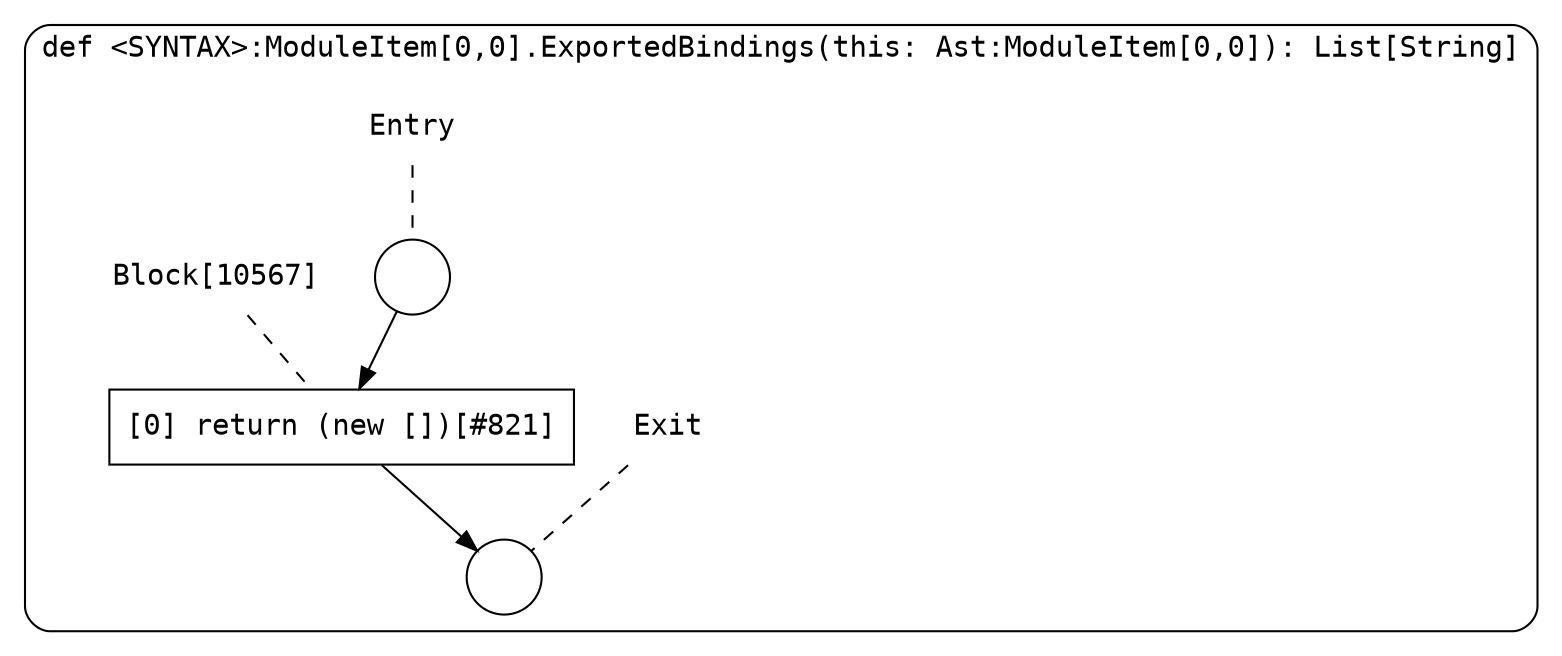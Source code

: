 digraph {
  graph [fontname = "Consolas"]
  node [fontname = "Consolas"]
  edge [fontname = "Consolas"]
  subgraph cluster1923 {
    label = "def <SYNTAX>:ModuleItem[0,0].ExportedBindings(this: Ast:ModuleItem[0,0]): List[String]"
    style = rounded
    cluster1923_entry_name [shape=none, label=<<font color="black">Entry</font>>]
    cluster1923_entry_name -> cluster1923_entry [arrowhead=none, color="black", style=dashed]
    cluster1923_entry [shape=circle label=" " color="black" fillcolor="white" style=filled]
    cluster1923_entry -> node10567 [color="black"]
    cluster1923_exit_name [shape=none, label=<<font color="black">Exit</font>>]
    cluster1923_exit_name -> cluster1923_exit [arrowhead=none, color="black", style=dashed]
    cluster1923_exit [shape=circle label=" " color="black" fillcolor="white" style=filled]
    node10567_name [shape=none, label=<<font color="black">Block[10567]</font>>]
    node10567_name -> node10567 [arrowhead=none, color="black", style=dashed]
    node10567 [shape=box, label=<<font color="black">[0] return (new [])[#821]<BR ALIGN="LEFT"/></font>> color="black" fillcolor="white", style=filled]
    node10567 -> cluster1923_exit [color="black"]
  }
}